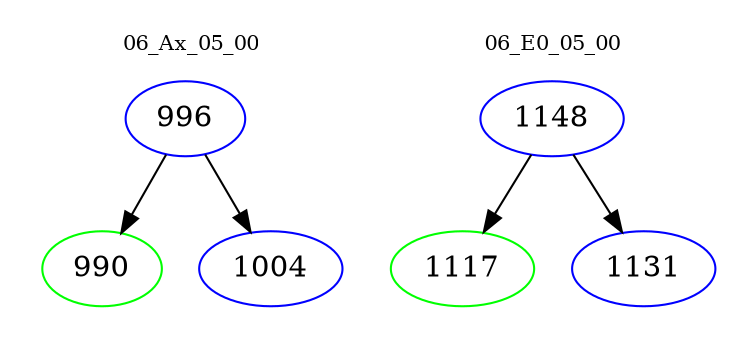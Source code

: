 digraph{
subgraph cluster_0 {
color = white
label = "06_Ax_05_00";
fontsize=10;
T0_996 [label="996", color="blue"]
T0_996 -> T0_990 [color="black"]
T0_990 [label="990", color="green"]
T0_996 -> T0_1004 [color="black"]
T0_1004 [label="1004", color="blue"]
}
subgraph cluster_1 {
color = white
label = "06_E0_05_00";
fontsize=10;
T1_1148 [label="1148", color="blue"]
T1_1148 -> T1_1117 [color="black"]
T1_1117 [label="1117", color="green"]
T1_1148 -> T1_1131 [color="black"]
T1_1131 [label="1131", color="blue"]
}
}
